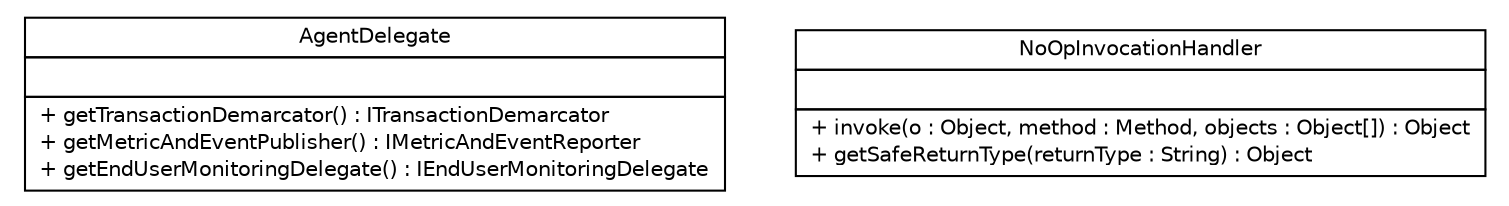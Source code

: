 #!/usr/local/bin/dot
#
# Class diagram 
# Generated by UMLGraph version 5.4 (http://www.umlgraph.org/)
#

digraph G {
	edge [fontname="Helvetica",fontsize=10,labelfontname="Helvetica",labelfontsize=10];
	node [fontname="Helvetica",fontsize=10,shape=plaintext];
	nodesep=0.25;
	ranksep=0.5;
	// com.appdynamics.apm.appagent.api.AgentDelegate
	c0 [label=<<table title="com.appdynamics.apm.appagent.api.AgentDelegate" border="0" cellborder="1" cellspacing="0" cellpadding="2" port="p" href="./AgentDelegate.html">
		<tr><td><table border="0" cellspacing="0" cellpadding="1">
<tr><td align="center" balign="center"> AgentDelegate </td></tr>
		</table></td></tr>
		<tr><td><table border="0" cellspacing="0" cellpadding="1">
<tr><td align="left" balign="left">  </td></tr>
		</table></td></tr>
		<tr><td><table border="0" cellspacing="0" cellpadding="1">
<tr><td align="left" balign="left"> + getTransactionDemarcator() : ITransactionDemarcator </td></tr>
<tr><td align="left" balign="left"> + getMetricAndEventPublisher() : IMetricAndEventReporter </td></tr>
<tr><td align="left" balign="left"> + getEndUserMonitoringDelegate() : IEndUserMonitoringDelegate </td></tr>
		</table></td></tr>
		</table>>, URL="./AgentDelegate.html", fontname="Helvetica", fontcolor="black", fontsize=10.0];
	// com.appdynamics.apm.appagent.api.NoOpInvocationHandler
	c1 [label=<<table title="com.appdynamics.apm.appagent.api.NoOpInvocationHandler" border="0" cellborder="1" cellspacing="0" cellpadding="2" port="p" href="./NoOpInvocationHandler.html">
		<tr><td><table border="0" cellspacing="0" cellpadding="1">
<tr><td align="center" balign="center"> NoOpInvocationHandler </td></tr>
		</table></td></tr>
		<tr><td><table border="0" cellspacing="0" cellpadding="1">
<tr><td align="left" balign="left">  </td></tr>
		</table></td></tr>
		<tr><td><table border="0" cellspacing="0" cellpadding="1">
<tr><td align="left" balign="left"> + invoke(o : Object, method : Method, objects : Object[]) : Object </td></tr>
<tr><td align="left" balign="left"> + getSafeReturnType(returnType : String) : Object </td></tr>
		</table></td></tr>
		</table>>, URL="./NoOpInvocationHandler.html", fontname="Helvetica", fontcolor="black", fontsize=10.0];
}

